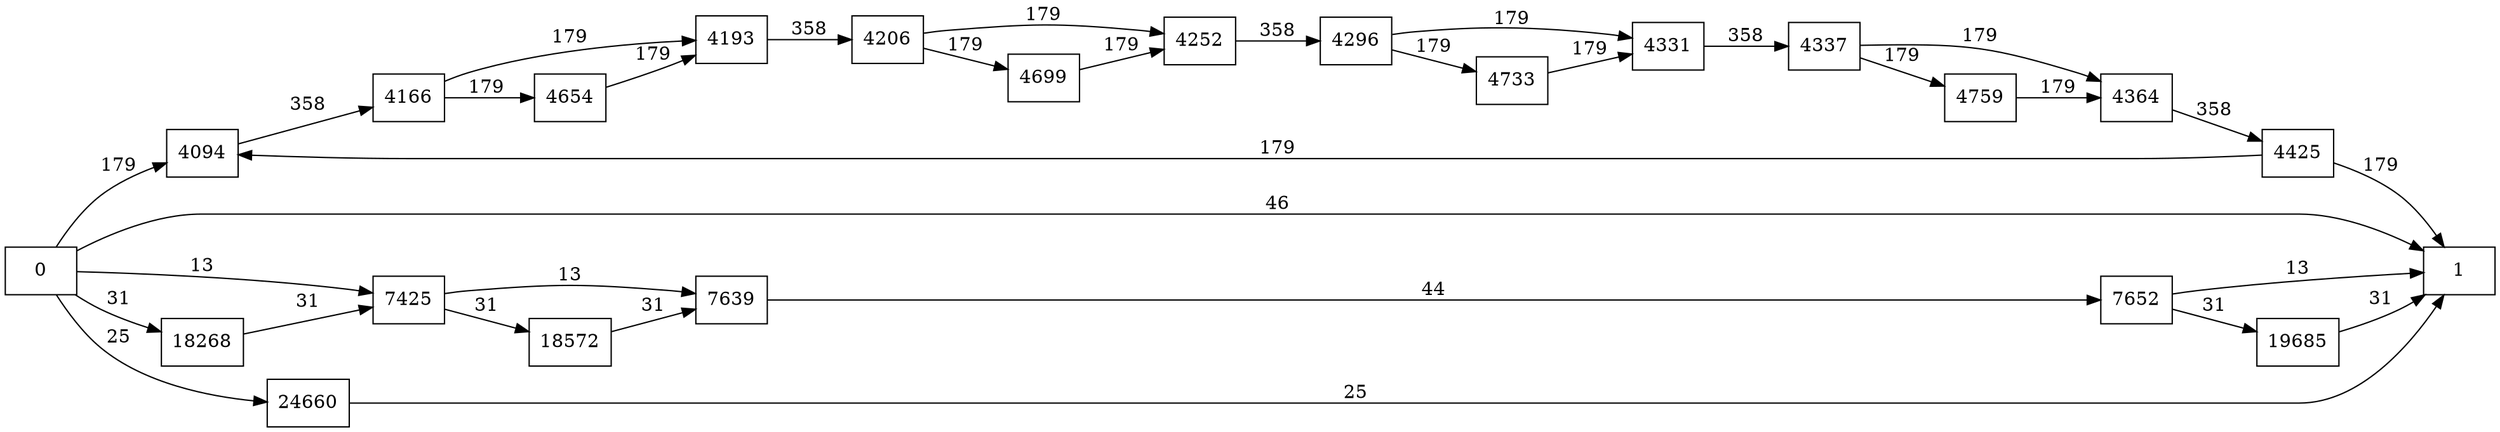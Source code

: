digraph {
	graph [rankdir=LR]
	node [shape=rectangle]
	4094 -> 4166 [label=358]
	4166 -> 4193 [label=179]
	4166 -> 4654 [label=179]
	4193 -> 4206 [label=358]
	4206 -> 4252 [label=179]
	4206 -> 4699 [label=179]
	4252 -> 4296 [label=358]
	4296 -> 4331 [label=179]
	4296 -> 4733 [label=179]
	4331 -> 4337 [label=358]
	4337 -> 4364 [label=179]
	4337 -> 4759 [label=179]
	4364 -> 4425 [label=358]
	4425 -> 4094 [label=179]
	4425 -> 1 [label=179]
	4654 -> 4193 [label=179]
	4699 -> 4252 [label=179]
	4733 -> 4331 [label=179]
	4759 -> 4364 [label=179]
	7425 -> 7639 [label=13]
	7425 -> 18572 [label=31]
	7639 -> 7652 [label=44]
	7652 -> 1 [label=13]
	7652 -> 19685 [label=31]
	18268 -> 7425 [label=31]
	18572 -> 7639 [label=31]
	19685 -> 1 [label=31]
	24660 -> 1 [label=25]
	0 -> 4094 [label=179]
	0 -> 7425 [label=13]
	0 -> 1 [label=46]
	0 -> 18268 [label=31]
	0 -> 24660 [label=25]
}
